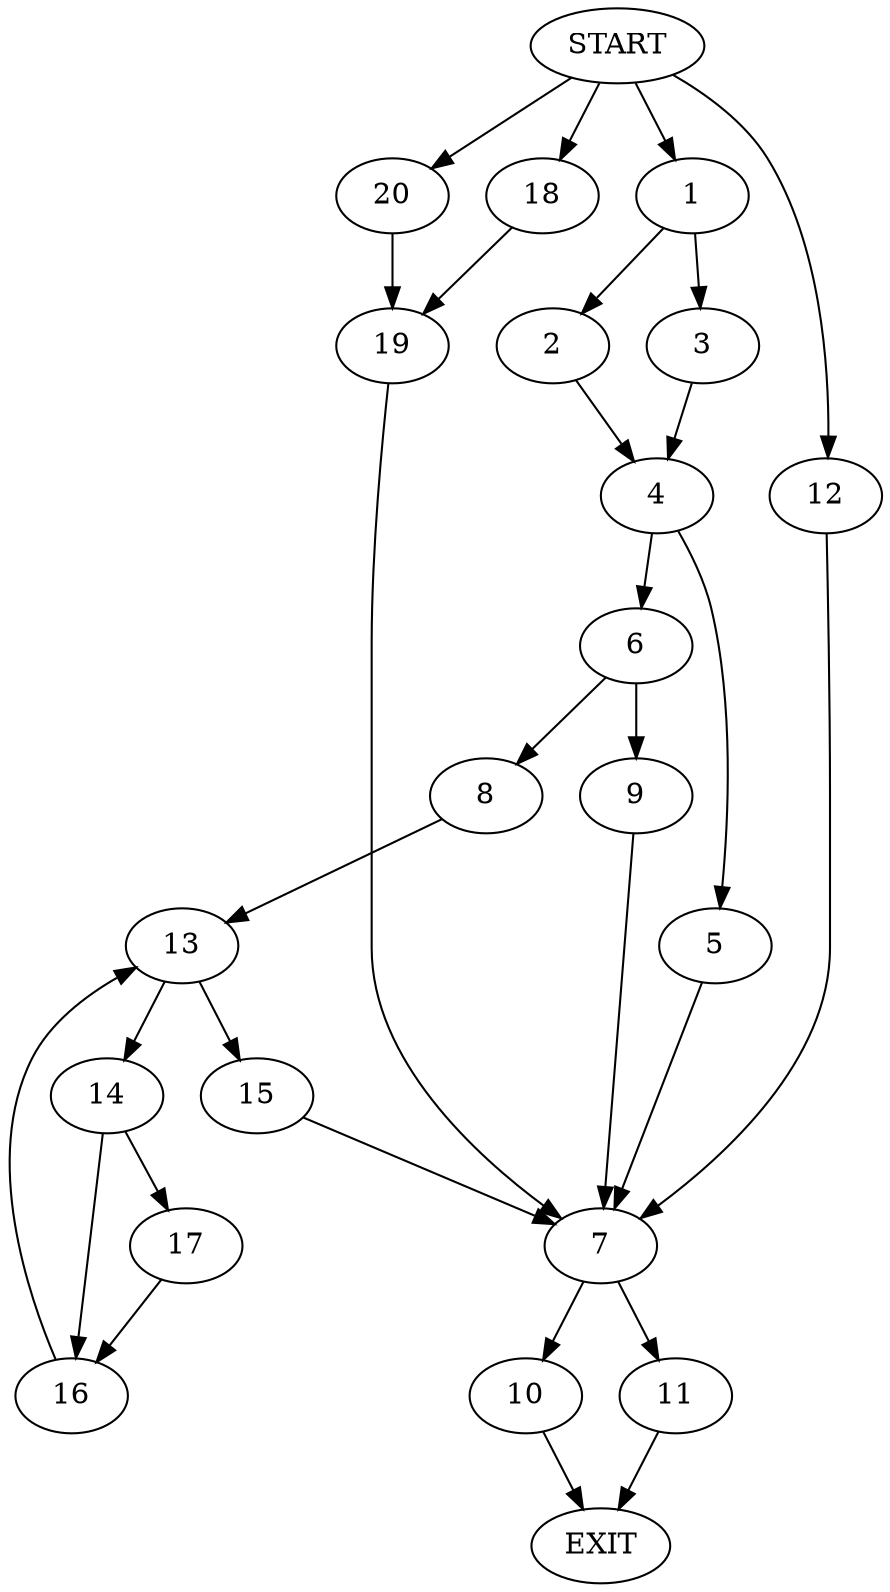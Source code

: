 digraph {
0 [label="START"]
21 [label="EXIT"]
0 -> 1
1 -> 2
1 -> 3
3 -> 4
2 -> 4
4 -> 5
4 -> 6
5 -> 7
6 -> 8
6 -> 9
7 -> 10
7 -> 11
0 -> 12
12 -> 7
9 -> 7
8 -> 13
13 -> 14
13 -> 15
15 -> 7
14 -> 16
14 -> 17
16 -> 13
17 -> 16
0 -> 18
18 -> 19
19 -> 7
0 -> 20
20 -> 19
11 -> 21
10 -> 21
}
